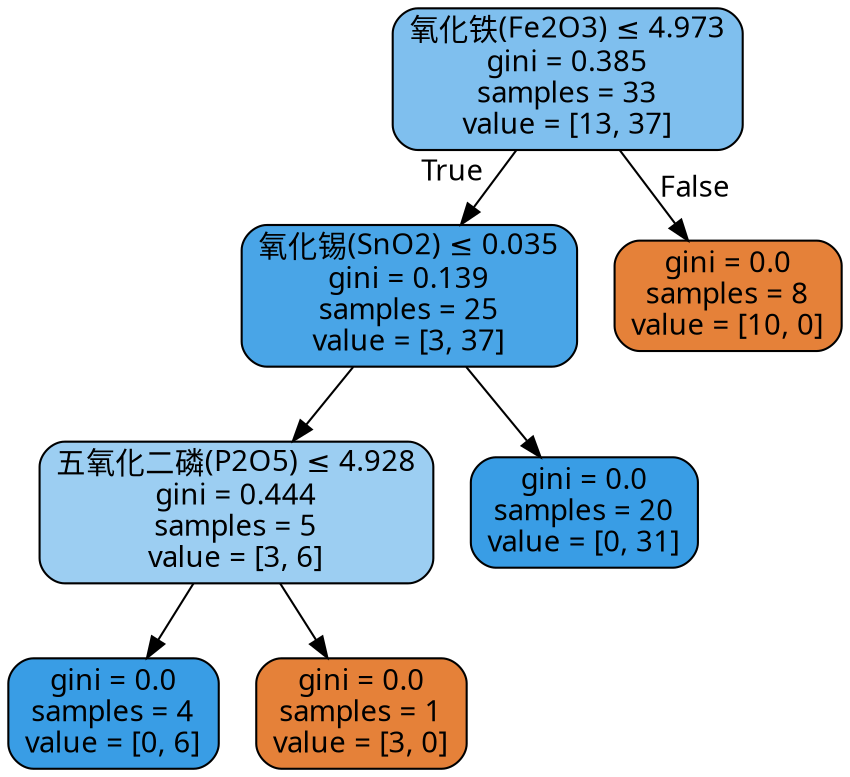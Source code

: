 digraph Tree {
node [shape=box, style="filled, rounded", color="black", fontname="DengXian"] ;
edge [fontname="DengXian"] ;
0 [label=<氧化铁(Fe2O3) &le; 4.973<br/>gini = 0.385<br/>samples = 33<br/>value = [13, 37]>, fillcolor="#7fbfee"] ;
1 [label=<氧化锡(SnO2) &le; 0.035<br/>gini = 0.139<br/>samples = 25<br/>value = [3, 37]>, fillcolor="#49a5e7"] ;
0 -> 1 [labeldistance=2.5, labelangle=45, headlabel="True"] ;
2 [label=<五氧化二磷(P2O5) &le; 4.928<br/>gini = 0.444<br/>samples = 5<br/>value = [3, 6]>, fillcolor="#9ccef2"] ;
1 -> 2 ;
3 [label=<gini = 0.0<br/>samples = 4<br/>value = [0, 6]>, fillcolor="#399de5"] ;
2 -> 3 ;
4 [label=<gini = 0.0<br/>samples = 1<br/>value = [3, 0]>, fillcolor="#e58139"] ;
2 -> 4 ;
5 [label=<gini = 0.0<br/>samples = 20<br/>value = [0, 31]>, fillcolor="#399de5"] ;
1 -> 5 ;
6 [label=<gini = 0.0<br/>samples = 8<br/>value = [10, 0]>, fillcolor="#e58139"] ;
0 -> 6 [labeldistance=2.5, labelangle=-45, headlabel="False"] ;
}